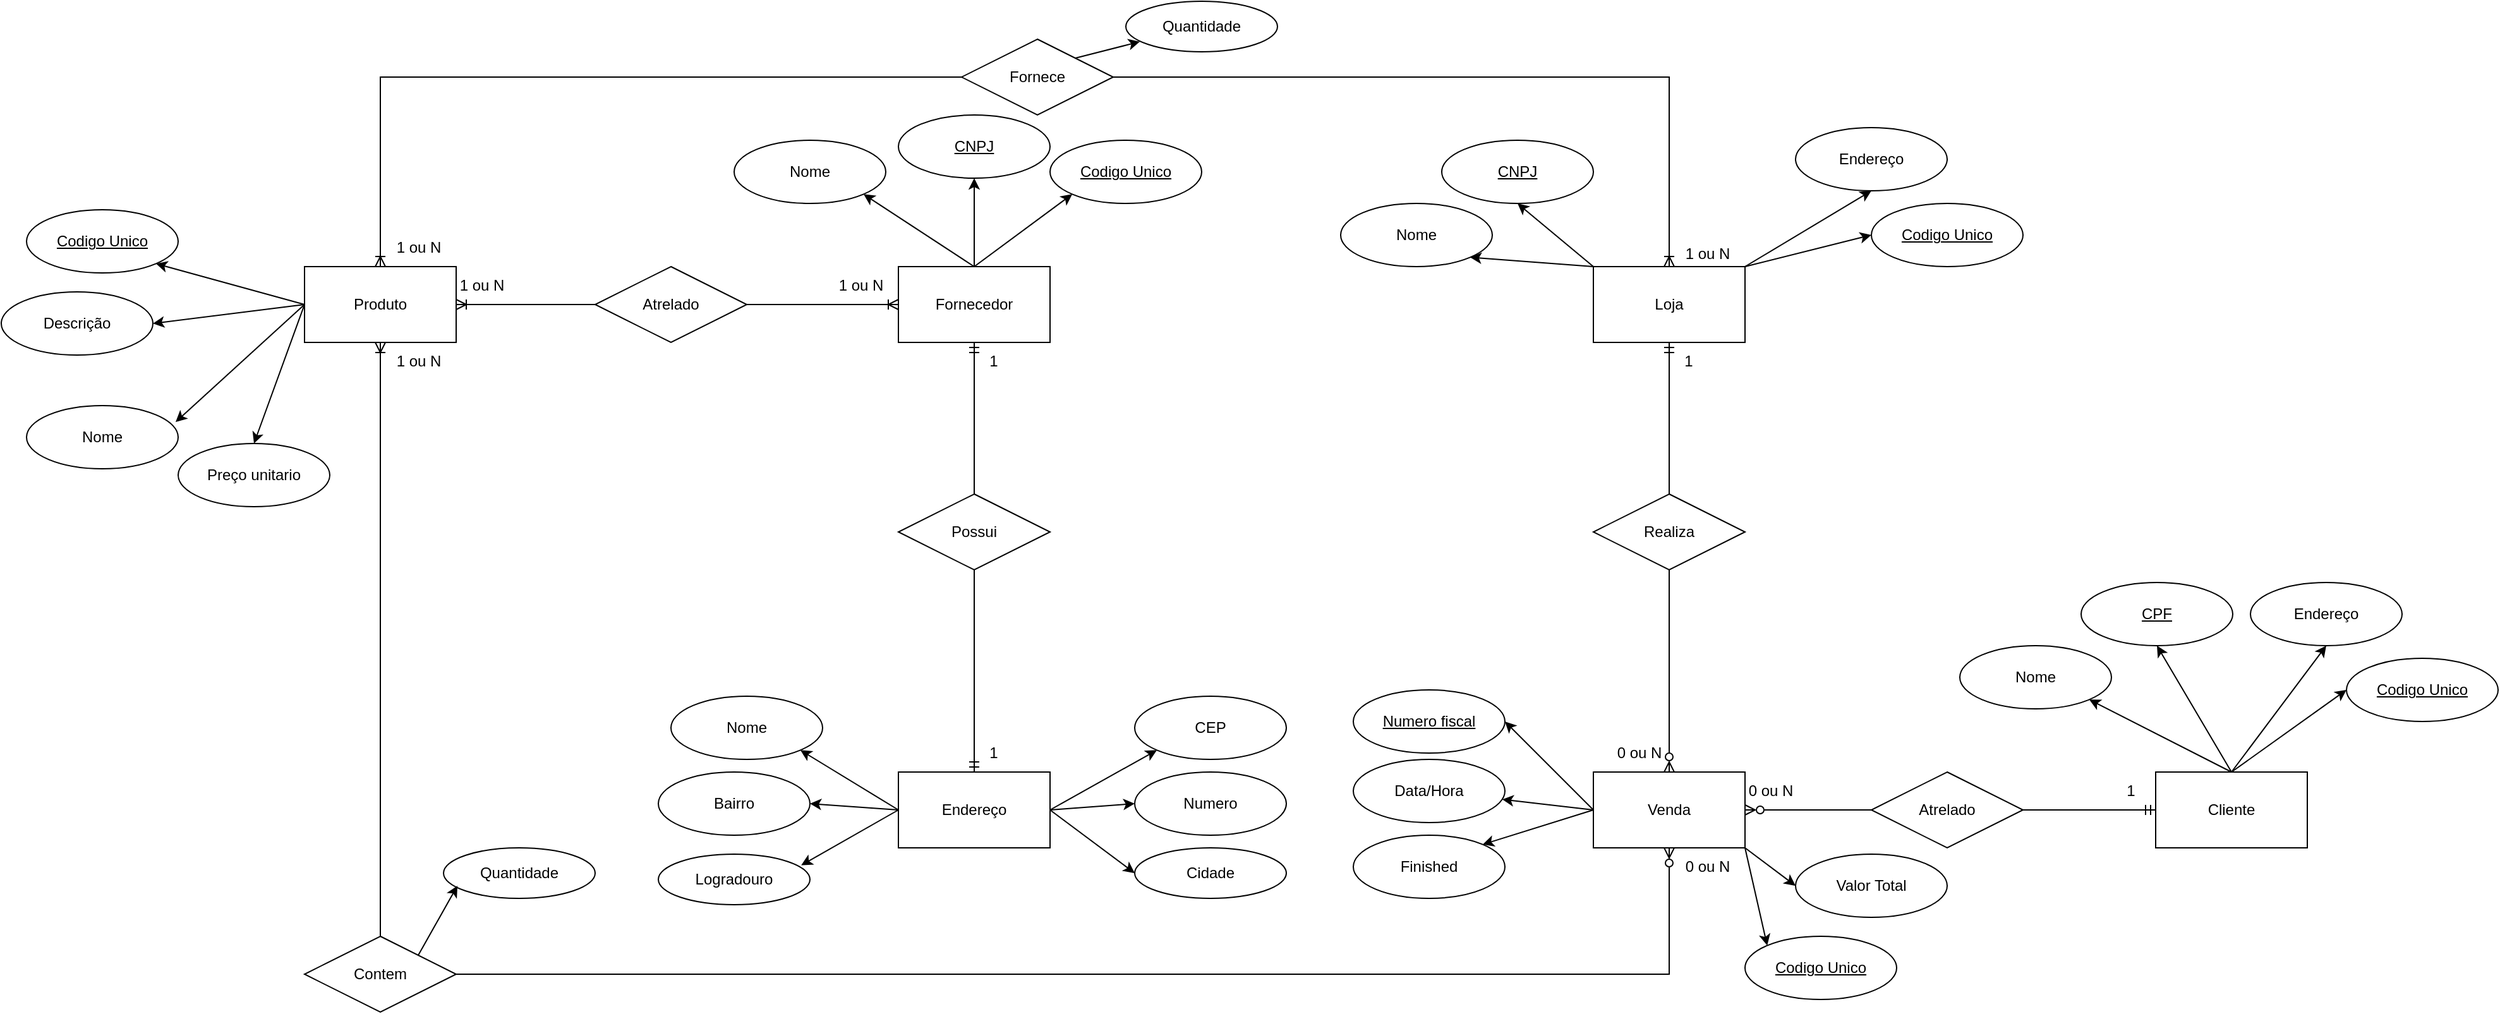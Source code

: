<mxfile version="21.2.9" type="device">
  <diagram name="Página-1" id="0FsT7Po114vzeRSJ4m-_">
    <mxGraphModel dx="2824" dy="790" grid="1" gridSize="10" guides="1" tooltips="1" connect="1" arrows="1" fold="1" page="1" pageScale="1" pageWidth="827" pageHeight="1169" math="0" shadow="0">
      <root>
        <mxCell id="0" />
        <mxCell id="1" parent="0" />
        <mxCell id="2chP5V-80Bp2So6Rcc1P-2" value="Produto" style="rounded=0;whiteSpace=wrap;html=1;" parent="1" vertex="1">
          <mxGeometry x="170" y="250" width="120" height="60" as="geometry" />
        </mxCell>
        <mxCell id="2chP5V-80Bp2So6Rcc1P-5" value="Nome" style="ellipse;whiteSpace=wrap;html=1;" parent="1" vertex="1">
          <mxGeometry x="-50" y="360" width="120" height="50" as="geometry" />
        </mxCell>
        <mxCell id="2chP5V-80Bp2So6Rcc1P-6" value="" style="endArrow=classic;html=1;rounded=0;exitX=0;exitY=0.5;exitDx=0;exitDy=0;entryX=0.983;entryY=0.26;entryDx=0;entryDy=0;entryPerimeter=0;" parent="1" source="2chP5V-80Bp2So6Rcc1P-2" target="2chP5V-80Bp2So6Rcc1P-5" edge="1">
          <mxGeometry width="50" height="50" relative="1" as="geometry">
            <mxPoint x="210" y="240" as="sourcePoint" />
            <mxPoint x="260" y="190" as="targetPoint" />
          </mxGeometry>
        </mxCell>
        <mxCell id="2chP5V-80Bp2So6Rcc1P-8" value="Preço unitario" style="ellipse;whiteSpace=wrap;html=1;" parent="1" vertex="1">
          <mxGeometry x="70" y="390" width="120" height="50" as="geometry" />
        </mxCell>
        <mxCell id="2chP5V-80Bp2So6Rcc1P-9" value="Descrição" style="ellipse;whiteSpace=wrap;html=1;" parent="1" vertex="1">
          <mxGeometry x="-70" y="270" width="120" height="50" as="geometry" />
        </mxCell>
        <mxCell id="2chP5V-80Bp2So6Rcc1P-10" value="" style="endArrow=classic;html=1;rounded=0;exitX=0;exitY=0.5;exitDx=0;exitDy=0;entryX=0.5;entryY=0;entryDx=0;entryDy=0;" parent="1" source="2chP5V-80Bp2So6Rcc1P-2" target="2chP5V-80Bp2So6Rcc1P-8" edge="1">
          <mxGeometry width="50" height="50" relative="1" as="geometry">
            <mxPoint x="290" y="239" as="sourcePoint" />
            <mxPoint x="182" y="180" as="targetPoint" />
          </mxGeometry>
        </mxCell>
        <mxCell id="2chP5V-80Bp2So6Rcc1P-12" value="" style="endArrow=classic;html=1;rounded=0;entryX=1;entryY=0.5;entryDx=0;entryDy=0;exitX=0;exitY=0.5;exitDx=0;exitDy=0;" parent="1" source="2chP5V-80Bp2So6Rcc1P-2" target="2chP5V-80Bp2So6Rcc1P-9" edge="1">
          <mxGeometry width="50" height="50" relative="1" as="geometry">
            <mxPoint x="210" y="240" as="sourcePoint" />
            <mxPoint x="260" y="190" as="targetPoint" />
            <Array as="points" />
          </mxGeometry>
        </mxCell>
        <mxCell id="2chP5V-80Bp2So6Rcc1P-13" value="&lt;u&gt;Codigo Unico&lt;/u&gt;" style="ellipse;whiteSpace=wrap;html=1;" parent="1" vertex="1">
          <mxGeometry x="-50" y="205" width="120" height="50" as="geometry" />
        </mxCell>
        <mxCell id="2chP5V-80Bp2So6Rcc1P-14" value="" style="endArrow=classic;html=1;rounded=0;entryX=1;entryY=1;entryDx=0;entryDy=0;exitX=0;exitY=0.5;exitDx=0;exitDy=0;" parent="1" source="2chP5V-80Bp2So6Rcc1P-2" target="2chP5V-80Bp2So6Rcc1P-13" edge="1">
          <mxGeometry width="50" height="50" relative="1" as="geometry">
            <mxPoint x="170" y="290" as="sourcePoint" />
            <mxPoint x="298" y="163" as="targetPoint" />
            <Array as="points" />
          </mxGeometry>
        </mxCell>
        <mxCell id="2chP5V-80Bp2So6Rcc1P-15" value="Fornecedor" style="rounded=0;whiteSpace=wrap;html=1;" parent="1" vertex="1">
          <mxGeometry x="640" y="250" width="120" height="60" as="geometry" />
        </mxCell>
        <mxCell id="2chP5V-80Bp2So6Rcc1P-16" value="Nome" style="ellipse;whiteSpace=wrap;html=1;" parent="1" vertex="1">
          <mxGeometry x="510" y="150" width="120" height="50" as="geometry" />
        </mxCell>
        <mxCell id="2chP5V-80Bp2So6Rcc1P-17" value="" style="endArrow=classic;html=1;rounded=0;exitX=0.5;exitY=0;exitDx=0;exitDy=0;entryX=1;entryY=1;entryDx=0;entryDy=0;" parent="1" source="2chP5V-80Bp2So6Rcc1P-15" target="2chP5V-80Bp2So6Rcc1P-16" edge="1">
          <mxGeometry width="50" height="50" relative="1" as="geometry">
            <mxPoint x="680" y="240" as="sourcePoint" />
            <mxPoint x="730" y="190" as="targetPoint" />
          </mxGeometry>
        </mxCell>
        <mxCell id="2chP5V-80Bp2So6Rcc1P-18" value="&lt;u&gt;CNPJ&lt;/u&gt;" style="ellipse;whiteSpace=wrap;html=1;" parent="1" vertex="1">
          <mxGeometry x="640" y="130" width="120" height="50" as="geometry" />
        </mxCell>
        <mxCell id="2chP5V-80Bp2So6Rcc1P-20" value="" style="endArrow=classic;html=1;rounded=0;exitX=0.5;exitY=0;exitDx=0;exitDy=0;entryX=0.5;entryY=1;entryDx=0;entryDy=0;" parent="1" source="2chP5V-80Bp2So6Rcc1P-15" target="2chP5V-80Bp2So6Rcc1P-18" edge="1">
          <mxGeometry width="50" height="50" relative="1" as="geometry">
            <mxPoint x="760" y="239" as="sourcePoint" />
            <mxPoint x="652" y="180" as="targetPoint" />
          </mxGeometry>
        </mxCell>
        <mxCell id="2chP5V-80Bp2So6Rcc1P-22" value="&lt;u&gt;Codigo Unico&lt;/u&gt;" style="ellipse;whiteSpace=wrap;html=1;" parent="1" vertex="1">
          <mxGeometry x="760" y="150" width="120" height="50" as="geometry" />
        </mxCell>
        <mxCell id="2chP5V-80Bp2So6Rcc1P-23" value="" style="endArrow=classic;html=1;rounded=0;entryX=0;entryY=1;entryDx=0;entryDy=0;exitX=0.5;exitY=0;exitDx=0;exitDy=0;" parent="1" source="2chP5V-80Bp2So6Rcc1P-15" target="2chP5V-80Bp2So6Rcc1P-22" edge="1">
          <mxGeometry width="50" height="50" relative="1" as="geometry">
            <mxPoint x="710" y="260" as="sourcePoint" />
            <mxPoint x="768" y="163" as="targetPoint" />
            <Array as="points" />
          </mxGeometry>
        </mxCell>
        <mxCell id="2chP5V-80Bp2So6Rcc1P-24" value="Endereço" style="rounded=0;whiteSpace=wrap;html=1;" parent="1" vertex="1">
          <mxGeometry x="640" y="650" width="120" height="60" as="geometry" />
        </mxCell>
        <mxCell id="2chP5V-80Bp2So6Rcc1P-25" value="Nome" style="ellipse;whiteSpace=wrap;html=1;" parent="1" vertex="1">
          <mxGeometry x="460" y="590" width="120" height="50" as="geometry" />
        </mxCell>
        <mxCell id="2chP5V-80Bp2So6Rcc1P-26" value="" style="endArrow=classic;html=1;rounded=0;exitX=0;exitY=0.5;exitDx=0;exitDy=0;entryX=1;entryY=1;entryDx=0;entryDy=0;" parent="1" source="2chP5V-80Bp2So6Rcc1P-24" target="2chP5V-80Bp2So6Rcc1P-25" edge="1">
          <mxGeometry width="50" height="50" relative="1" as="geometry">
            <mxPoint x="680" y="640" as="sourcePoint" />
            <mxPoint x="730" y="590" as="targetPoint" />
          </mxGeometry>
        </mxCell>
        <mxCell id="2chP5V-80Bp2So6Rcc1P-27" value="Logradouro" style="ellipse;whiteSpace=wrap;html=1;" parent="1" vertex="1">
          <mxGeometry x="450" y="715" width="120" height="40" as="geometry" />
        </mxCell>
        <mxCell id="2chP5V-80Bp2So6Rcc1P-28" value="CEP" style="ellipse;whiteSpace=wrap;html=1;" parent="1" vertex="1">
          <mxGeometry x="827" y="590" width="120" height="50" as="geometry" />
        </mxCell>
        <mxCell id="2chP5V-80Bp2So6Rcc1P-29" value="" style="endArrow=classic;html=1;rounded=0;exitX=0;exitY=0.5;exitDx=0;exitDy=0;entryX=0.942;entryY=0.22;entryDx=0;entryDy=0;entryPerimeter=0;" parent="1" source="2chP5V-80Bp2So6Rcc1P-24" target="2chP5V-80Bp2So6Rcc1P-27" edge="1">
          <mxGeometry width="50" height="50" relative="1" as="geometry">
            <mxPoint x="760" y="639" as="sourcePoint" />
            <mxPoint x="652" y="580" as="targetPoint" />
          </mxGeometry>
        </mxCell>
        <mxCell id="2chP5V-80Bp2So6Rcc1P-30" value="" style="endArrow=classic;html=1;rounded=0;entryX=0;entryY=1;entryDx=0;entryDy=0;exitX=1;exitY=0.5;exitDx=0;exitDy=0;" parent="1" source="2chP5V-80Bp2So6Rcc1P-24" target="2chP5V-80Bp2So6Rcc1P-28" edge="1">
          <mxGeometry width="50" height="50" relative="1" as="geometry">
            <mxPoint x="680" y="640" as="sourcePoint" />
            <mxPoint x="730" y="590" as="targetPoint" />
            <Array as="points" />
          </mxGeometry>
        </mxCell>
        <mxCell id="2chP5V-80Bp2So6Rcc1P-31" value="Numero" style="ellipse;whiteSpace=wrap;html=1;" parent="1" vertex="1">
          <mxGeometry x="827" y="650" width="120" height="50" as="geometry" />
        </mxCell>
        <mxCell id="2chP5V-80Bp2So6Rcc1P-32" value="" style="endArrow=classic;html=1;rounded=0;entryX=0;entryY=0.5;entryDx=0;entryDy=0;exitX=1;exitY=0.5;exitDx=0;exitDy=0;" parent="1" source="2chP5V-80Bp2So6Rcc1P-24" target="2chP5V-80Bp2So6Rcc1P-31" edge="1">
          <mxGeometry width="50" height="50" relative="1" as="geometry">
            <mxPoint x="710" y="660" as="sourcePoint" />
            <mxPoint x="768" y="563" as="targetPoint" />
            <Array as="points" />
          </mxGeometry>
        </mxCell>
        <mxCell id="2chP5V-80Bp2So6Rcc1P-34" value="Bairro" style="ellipse;whiteSpace=wrap;html=1;" parent="1" vertex="1">
          <mxGeometry x="450" y="650" width="120" height="50" as="geometry" />
        </mxCell>
        <mxCell id="2chP5V-80Bp2So6Rcc1P-35" value="" style="endArrow=classic;html=1;rounded=0;exitX=0;exitY=0.5;exitDx=0;exitDy=0;entryX=1;entryY=0.5;entryDx=0;entryDy=0;" parent="1" source="2chP5V-80Bp2So6Rcc1P-24" target="2chP5V-80Bp2So6Rcc1P-34" edge="1">
          <mxGeometry width="50" height="50" relative="1" as="geometry">
            <mxPoint x="330" y="700" as="sourcePoint" />
            <mxPoint x="580" y="680" as="targetPoint" />
            <Array as="points" />
          </mxGeometry>
        </mxCell>
        <mxCell id="2chP5V-80Bp2So6Rcc1P-36" value="Cidade" style="ellipse;whiteSpace=wrap;html=1;" parent="1" vertex="1">
          <mxGeometry x="827" y="710" width="120" height="40" as="geometry" />
        </mxCell>
        <mxCell id="2chP5V-80Bp2So6Rcc1P-37" value="" style="endArrow=classic;html=1;rounded=0;entryX=0;entryY=0.5;entryDx=0;entryDy=0;exitX=1;exitY=0.5;exitDx=0;exitDy=0;" parent="1" source="2chP5V-80Bp2So6Rcc1P-24" target="2chP5V-80Bp2So6Rcc1P-36" edge="1">
          <mxGeometry width="50" height="50" relative="1" as="geometry">
            <mxPoint x="740" y="700" as="sourcePoint" />
            <mxPoint x="870" y="715" as="targetPoint" />
            <Array as="points" />
          </mxGeometry>
        </mxCell>
        <mxCell id="2chP5V-80Bp2So6Rcc1P-38" value="Loja" style="rounded=0;whiteSpace=wrap;html=1;" parent="1" vertex="1">
          <mxGeometry x="1190" y="250" width="120" height="60" as="geometry" />
        </mxCell>
        <mxCell id="2chP5V-80Bp2So6Rcc1P-39" value="Nome" style="ellipse;whiteSpace=wrap;html=1;" parent="1" vertex="1">
          <mxGeometry x="990" y="200" width="120" height="50" as="geometry" />
        </mxCell>
        <mxCell id="2chP5V-80Bp2So6Rcc1P-40" value="" style="endArrow=classic;html=1;rounded=0;exitX=0;exitY=0;exitDx=0;exitDy=0;entryX=1;entryY=1;entryDx=0;entryDy=0;" parent="1" source="2chP5V-80Bp2So6Rcc1P-38" target="2chP5V-80Bp2So6Rcc1P-39" edge="1">
          <mxGeometry width="50" height="50" relative="1" as="geometry">
            <mxPoint x="1206" y="240" as="sourcePoint" />
            <mxPoint x="1256" y="190" as="targetPoint" />
          </mxGeometry>
        </mxCell>
        <mxCell id="2chP5V-80Bp2So6Rcc1P-41" value="&lt;u&gt;CNPJ&lt;/u&gt;" style="ellipse;whiteSpace=wrap;html=1;" parent="1" vertex="1">
          <mxGeometry x="1070" y="150" width="120" height="50" as="geometry" />
        </mxCell>
        <mxCell id="2chP5V-80Bp2So6Rcc1P-42" value="" style="endArrow=classic;html=1;rounded=0;exitX=0;exitY=0;exitDx=0;exitDy=0;entryX=0.5;entryY=1;entryDx=0;entryDy=0;" parent="1" source="2chP5V-80Bp2So6Rcc1P-38" target="2chP5V-80Bp2So6Rcc1P-41" edge="1">
          <mxGeometry width="50" height="50" relative="1" as="geometry">
            <mxPoint x="1286" y="239" as="sourcePoint" />
            <mxPoint x="1178" y="180" as="targetPoint" />
          </mxGeometry>
        </mxCell>
        <mxCell id="2chP5V-80Bp2So6Rcc1P-43" value="" style="endArrow=classic;html=1;rounded=0;entryX=0.5;entryY=1;entryDx=0;entryDy=0;exitX=1;exitY=0;exitDx=0;exitDy=0;" parent="1" source="2chP5V-80Bp2So6Rcc1P-38" target="2chP5V-80Bp2So6Rcc1P-167" edge="1">
          <mxGeometry width="50" height="50" relative="1" as="geometry">
            <mxPoint x="1206" y="240" as="sourcePoint" />
            <mxPoint x="1299" y="146.25" as="targetPoint" />
            <Array as="points" />
          </mxGeometry>
        </mxCell>
        <mxCell id="2chP5V-80Bp2So6Rcc1P-44" value="&lt;u&gt;Codigo Unico&lt;/u&gt;" style="ellipse;whiteSpace=wrap;html=1;" parent="1" vertex="1">
          <mxGeometry x="1410" y="200" width="120" height="50" as="geometry" />
        </mxCell>
        <mxCell id="2chP5V-80Bp2So6Rcc1P-45" value="" style="endArrow=classic;html=1;rounded=0;entryX=0;entryY=0.5;entryDx=0;entryDy=0;exitX=1;exitY=0;exitDx=0;exitDy=0;" parent="1" source="2chP5V-80Bp2So6Rcc1P-38" target="2chP5V-80Bp2So6Rcc1P-44" edge="1">
          <mxGeometry width="50" height="50" relative="1" as="geometry">
            <mxPoint x="1236" y="260" as="sourcePoint" />
            <mxPoint x="1294" y="163" as="targetPoint" />
            <Array as="points" />
          </mxGeometry>
        </mxCell>
        <mxCell id="2chP5V-80Bp2So6Rcc1P-51" value="1 ou N" style="text;html=1;align=center;verticalAlign=middle;resizable=0;points=[];autosize=1;strokeColor=none;fillColor=none;" parent="1" vertex="1">
          <mxGeometry x="280" y="250" width="60" height="30" as="geometry" />
        </mxCell>
        <mxCell id="2chP5V-80Bp2So6Rcc1P-53" value="Possui" style="shape=rhombus;perimeter=rhombusPerimeter;whiteSpace=wrap;html=1;align=center;" parent="1" vertex="1">
          <mxGeometry x="640" y="430" width="120" height="60" as="geometry" />
        </mxCell>
        <mxCell id="2chP5V-80Bp2So6Rcc1P-55" value="" style="fontSize=12;html=1;endArrow=ERmandOne;rounded=0;exitX=0.5;exitY=1;exitDx=0;exitDy=0;" parent="1" source="2chP5V-80Bp2So6Rcc1P-53" target="2chP5V-80Bp2So6Rcc1P-24" edge="1">
          <mxGeometry width="100" height="100" relative="1" as="geometry">
            <mxPoint x="720" y="620" as="sourcePoint" />
            <mxPoint x="710" y="622" as="targetPoint" />
            <Array as="points">
              <mxPoint x="700" y="570" />
            </Array>
          </mxGeometry>
        </mxCell>
        <mxCell id="2chP5V-80Bp2So6Rcc1P-56" value="" style="fontSize=12;html=1;endArrow=ERmandOne;rounded=0;exitX=0.5;exitY=0;exitDx=0;exitDy=0;" parent="1" source="2chP5V-80Bp2So6Rcc1P-53" target="2chP5V-80Bp2So6Rcc1P-15" edge="1">
          <mxGeometry width="100" height="100" relative="1" as="geometry">
            <mxPoint x="827" y="300" as="sourcePoint" />
            <mxPoint x="827" y="460" as="targetPoint" />
            <Array as="points" />
          </mxGeometry>
        </mxCell>
        <mxCell id="2chP5V-80Bp2So6Rcc1P-57" value="1" style="text;html=1;align=center;verticalAlign=middle;resizable=0;points=[];autosize=1;strokeColor=none;fillColor=none;" parent="1" vertex="1">
          <mxGeometry x="700" y="310" width="30" height="30" as="geometry" />
        </mxCell>
        <mxCell id="2chP5V-80Bp2So6Rcc1P-58" value="1" style="text;html=1;align=center;verticalAlign=middle;resizable=0;points=[];autosize=1;strokeColor=none;fillColor=none;" parent="1" vertex="1">
          <mxGeometry x="700" y="620" width="30" height="30" as="geometry" />
        </mxCell>
        <mxCell id="2chP5V-80Bp2So6Rcc1P-59" value="1 ou N" style="text;html=1;align=center;verticalAlign=middle;resizable=0;points=[];autosize=1;strokeColor=none;fillColor=none;" parent="1" vertex="1">
          <mxGeometry x="580" y="250" width="60" height="30" as="geometry" />
        </mxCell>
        <mxCell id="2chP5V-80Bp2So6Rcc1P-60" value="" style="edgeStyle=entityRelationEdgeStyle;fontSize=12;html=1;endArrow=ERoneToMany;rounded=0;entryX=0;entryY=0.5;entryDx=0;entryDy=0;" parent="1" source="2chP5V-80Bp2So6Rcc1P-134" target="2chP5V-80Bp2So6Rcc1P-15" edge="1">
          <mxGeometry width="100" height="100" relative="1" as="geometry">
            <mxPoint x="540" y="280" as="sourcePoint" />
            <mxPoint x="540" y="330" as="targetPoint" />
          </mxGeometry>
        </mxCell>
        <mxCell id="2chP5V-80Bp2So6Rcc1P-62" value="" style="edgeStyle=entityRelationEdgeStyle;fontSize=12;html=1;endArrow=ERoneToMany;rounded=0;entryX=1;entryY=0.5;entryDx=0;entryDy=0;" parent="1" source="2chP5V-80Bp2So6Rcc1P-134" target="2chP5V-80Bp2So6Rcc1P-2" edge="1">
          <mxGeometry width="100" height="100" relative="1" as="geometry">
            <mxPoint x="400" y="280" as="sourcePoint" />
            <mxPoint x="420" y="350" as="targetPoint" />
          </mxGeometry>
        </mxCell>
        <mxCell id="2chP5V-80Bp2So6Rcc1P-73" value="Venda" style="rounded=0;whiteSpace=wrap;html=1;" parent="1" vertex="1">
          <mxGeometry x="1190" y="650" width="120" height="60" as="geometry" />
        </mxCell>
        <mxCell id="2chP5V-80Bp2So6Rcc1P-77" value="Numero fiscal" style="ellipse;whiteSpace=wrap;html=1;fontStyle=4" parent="1" vertex="1">
          <mxGeometry x="1000" y="585" width="120" height="50" as="geometry" />
        </mxCell>
        <mxCell id="2chP5V-80Bp2So6Rcc1P-78" value="" style="endArrow=classic;html=1;rounded=0;exitX=0;exitY=0.5;exitDx=0;exitDy=0;entryX=1;entryY=0.5;entryDx=0;entryDy=0;" parent="1" source="2chP5V-80Bp2So6Rcc1P-73" target="2chP5V-80Bp2So6Rcc1P-77" edge="1">
          <mxGeometry width="50" height="50" relative="1" as="geometry">
            <mxPoint x="1250" y="540" as="sourcePoint" />
            <mxPoint x="1256" y="480" as="targetPoint" />
          </mxGeometry>
        </mxCell>
        <mxCell id="2chP5V-80Bp2So6Rcc1P-79" value="Data/Hora" style="ellipse;whiteSpace=wrap;html=1;" parent="1" vertex="1">
          <mxGeometry x="1000" y="640" width="120" height="50" as="geometry" />
        </mxCell>
        <mxCell id="2chP5V-80Bp2So6Rcc1P-80" value="" style="endArrow=classic;html=1;rounded=0;exitX=0;exitY=0.5;exitDx=0;exitDy=0;" parent="1" source="2chP5V-80Bp2So6Rcc1P-73" target="2chP5V-80Bp2So6Rcc1P-79" edge="1">
          <mxGeometry width="50" height="50" relative="1" as="geometry">
            <mxPoint x="1250" y="540" as="sourcePoint" />
            <mxPoint x="1178" y="470" as="targetPoint" />
          </mxGeometry>
        </mxCell>
        <mxCell id="2chP5V-80Bp2So6Rcc1P-81" value="" style="endArrow=classic;html=1;rounded=0;exitX=1;exitY=1;exitDx=0;exitDy=0;entryX=0;entryY=0.5;entryDx=0;entryDy=0;" parent="1" source="2chP5V-80Bp2So6Rcc1P-73" target="2chP5V-80Bp2So6Rcc1P-88" edge="1">
          <mxGeometry width="50" height="50" relative="1" as="geometry">
            <mxPoint x="1230" y="750" as="sourcePoint" />
            <mxPoint x="1392.424" y="826.725" as="targetPoint" />
            <Array as="points" />
          </mxGeometry>
        </mxCell>
        <mxCell id="2chP5V-80Bp2So6Rcc1P-82" value="&lt;u&gt;Codigo Unico&lt;/u&gt;" style="ellipse;whiteSpace=wrap;html=1;" parent="1" vertex="1">
          <mxGeometry x="1310" y="780" width="120" height="50" as="geometry" />
        </mxCell>
        <mxCell id="2chP5V-80Bp2So6Rcc1P-83" value="" style="endArrow=classic;html=1;rounded=0;entryX=0;entryY=0;entryDx=0;entryDy=0;exitX=1;exitY=1;exitDx=0;exitDy=0;" parent="1" source="2chP5V-80Bp2So6Rcc1P-73" target="2chP5V-80Bp2So6Rcc1P-82" edge="1">
          <mxGeometry width="50" height="50" relative="1" as="geometry">
            <mxPoint x="1230" y="750" as="sourcePoint" />
            <mxPoint x="1280" y="623" as="targetPoint" />
            <Array as="points" />
          </mxGeometry>
        </mxCell>
        <mxCell id="2chP5V-80Bp2So6Rcc1P-85" value="Realiza" style="shape=rhombus;perimeter=rhombusPerimeter;whiteSpace=wrap;html=1;align=center;" parent="1" vertex="1">
          <mxGeometry x="1190" y="430" width="120" height="60" as="geometry" />
        </mxCell>
        <mxCell id="2chP5V-80Bp2So6Rcc1P-86" value="" style="fontSize=12;html=1;endArrow=ERzeroToMany;rounded=0;exitX=0.5;exitY=1;exitDx=0;exitDy=0;endFill=0;" parent="1" source="2chP5V-80Bp2So6Rcc1P-85" edge="1">
          <mxGeometry width="100" height="100" relative="1" as="geometry">
            <mxPoint x="1270" y="620" as="sourcePoint" />
            <mxPoint x="1250" y="650" as="targetPoint" />
            <Array as="points">
              <mxPoint x="1250" y="570" />
            </Array>
          </mxGeometry>
        </mxCell>
        <mxCell id="2chP5V-80Bp2So6Rcc1P-87" value="" style="fontSize=12;html=1;endArrow=ERmandOne;rounded=0;exitX=0.5;exitY=0;exitDx=0;exitDy=0;entryX=0.5;entryY=1;entryDx=0;entryDy=0;" parent="1" source="2chP5V-80Bp2So6Rcc1P-85" edge="1">
          <mxGeometry width="100" height="100" relative="1" as="geometry">
            <mxPoint x="1377" y="300" as="sourcePoint" />
            <mxPoint x="1250" y="310" as="targetPoint" />
            <Array as="points" />
          </mxGeometry>
        </mxCell>
        <mxCell id="2chP5V-80Bp2So6Rcc1P-88" value="Valor Total" style="ellipse;whiteSpace=wrap;html=1;" parent="1" vertex="1">
          <mxGeometry x="1350" y="715" width="120" height="50" as="geometry" />
        </mxCell>
        <mxCell id="2chP5V-80Bp2So6Rcc1P-89" value="Finished" style="ellipse;whiteSpace=wrap;html=1;" parent="1" vertex="1">
          <mxGeometry x="1000" y="700" width="120" height="50" as="geometry" />
        </mxCell>
        <mxCell id="2chP5V-80Bp2So6Rcc1P-90" value="" style="endArrow=classic;html=1;rounded=0;entryX=1;entryY=0;entryDx=0;entryDy=0;" parent="1" target="2chP5V-80Bp2So6Rcc1P-89" edge="1">
          <mxGeometry width="50" height="50" relative="1" as="geometry">
            <mxPoint x="1190" y="680" as="sourcePoint" />
            <mxPoint x="1391" y="895" as="targetPoint" />
            <Array as="points" />
          </mxGeometry>
        </mxCell>
        <mxCell id="2chP5V-80Bp2So6Rcc1P-92" value="Cliente" style="rounded=0;whiteSpace=wrap;html=1;" parent="1" vertex="1">
          <mxGeometry x="1635" y="650" width="120" height="60" as="geometry" />
        </mxCell>
        <mxCell id="2chP5V-80Bp2So6Rcc1P-93" value="Nome" style="ellipse;whiteSpace=wrap;html=1;" parent="1" vertex="1">
          <mxGeometry x="1480" y="550" width="120" height="50" as="geometry" />
        </mxCell>
        <mxCell id="2chP5V-80Bp2So6Rcc1P-94" value="" style="endArrow=classic;html=1;rounded=0;exitX=0.5;exitY=0;exitDx=0;exitDy=0;entryX=1;entryY=1;entryDx=0;entryDy=0;" parent="1" source="2chP5V-80Bp2So6Rcc1P-92" target="2chP5V-80Bp2So6Rcc1P-93" edge="1">
          <mxGeometry width="50" height="50" relative="1" as="geometry">
            <mxPoint x="1646" y="640" as="sourcePoint" />
            <mxPoint x="1696" y="590" as="targetPoint" />
          </mxGeometry>
        </mxCell>
        <mxCell id="2chP5V-80Bp2So6Rcc1P-95" value="&lt;u&gt;CPF&lt;/u&gt;" style="ellipse;whiteSpace=wrap;html=1;" parent="1" vertex="1">
          <mxGeometry x="1576" y="500" width="120" height="50" as="geometry" />
        </mxCell>
        <mxCell id="2chP5V-80Bp2So6Rcc1P-96" value="" style="endArrow=classic;html=1;rounded=0;exitX=0.5;exitY=0;exitDx=0;exitDy=0;entryX=0.5;entryY=1;entryDx=0;entryDy=0;" parent="1" source="2chP5V-80Bp2So6Rcc1P-92" target="2chP5V-80Bp2So6Rcc1P-95" edge="1">
          <mxGeometry width="50" height="50" relative="1" as="geometry">
            <mxPoint x="1726" y="639" as="sourcePoint" />
            <mxPoint x="1618" y="580" as="targetPoint" />
          </mxGeometry>
        </mxCell>
        <mxCell id="2chP5V-80Bp2So6Rcc1P-97" value="" style="endArrow=classic;html=1;rounded=0;entryX=0.5;entryY=1;entryDx=0;entryDy=0;exitX=0.5;exitY=0;exitDx=0;exitDy=0;" parent="1" source="2chP5V-80Bp2So6Rcc1P-92" target="2chP5V-80Bp2So6Rcc1P-166" edge="1">
          <mxGeometry width="50" height="50" relative="1" as="geometry">
            <mxPoint x="1646" y="640" as="sourcePoint" />
            <mxPoint x="1739" y="546.25" as="targetPoint" />
            <Array as="points" />
          </mxGeometry>
        </mxCell>
        <mxCell id="2chP5V-80Bp2So6Rcc1P-98" value="&lt;u&gt;Codigo Unico&lt;/u&gt;" style="ellipse;whiteSpace=wrap;html=1;" parent="1" vertex="1">
          <mxGeometry x="1786" y="560" width="120" height="50" as="geometry" />
        </mxCell>
        <mxCell id="2chP5V-80Bp2So6Rcc1P-99" value="" style="endArrow=classic;html=1;rounded=0;entryX=0;entryY=0.5;entryDx=0;entryDy=0;exitX=0.5;exitY=0;exitDx=0;exitDy=0;" parent="1" source="2chP5V-80Bp2So6Rcc1P-92" target="2chP5V-80Bp2So6Rcc1P-98" edge="1">
          <mxGeometry width="50" height="50" relative="1" as="geometry">
            <mxPoint x="1676" y="660" as="sourcePoint" />
            <mxPoint x="1734" y="563" as="targetPoint" />
            <Array as="points" />
          </mxGeometry>
        </mxCell>
        <mxCell id="2chP5V-80Bp2So6Rcc1P-105" value="Atrelado" style="shape=rhombus;perimeter=rhombusPerimeter;whiteSpace=wrap;html=1;align=center;" parent="1" vertex="1">
          <mxGeometry x="1410" y="650" width="120" height="60" as="geometry" />
        </mxCell>
        <mxCell id="2chP5V-80Bp2So6Rcc1P-106" value="" style="fontSize=12;html=1;endArrow=ERmandOne;rounded=0;exitX=1;exitY=0.5;exitDx=0;exitDy=0;entryX=0;entryY=0.5;entryDx=0;entryDy=0;" parent="1" source="2chP5V-80Bp2So6Rcc1P-105" target="2chP5V-80Bp2So6Rcc1P-92" edge="1">
          <mxGeometry width="100" height="100" relative="1" as="geometry">
            <mxPoint x="1590" y="840" as="sourcePoint" />
            <mxPoint x="1570" y="870" as="targetPoint" />
            <Array as="points" />
          </mxGeometry>
        </mxCell>
        <mxCell id="2chP5V-80Bp2So6Rcc1P-107" value="" style="fontSize=12;html=1;endArrow=ERzeroToMany;rounded=0;exitX=0;exitY=0.5;exitDx=0;exitDy=0;entryX=1;entryY=0.5;entryDx=0;entryDy=0;endFill=0;" parent="1" source="2chP5V-80Bp2So6Rcc1P-105" target="2chP5V-80Bp2So6Rcc1P-73" edge="1">
          <mxGeometry width="100" height="100" relative="1" as="geometry">
            <mxPoint x="1697" y="520" as="sourcePoint" />
            <mxPoint x="1570" y="530" as="targetPoint" />
            <Array as="points" />
          </mxGeometry>
        </mxCell>
        <mxCell id="2chP5V-80Bp2So6Rcc1P-108" value="0 ou N" style="text;html=1;align=center;verticalAlign=middle;resizable=0;points=[];autosize=1;strokeColor=none;fillColor=none;" parent="1" vertex="1">
          <mxGeometry x="1300" y="650" width="60" height="30" as="geometry" />
        </mxCell>
        <mxCell id="2chP5V-80Bp2So6Rcc1P-109" value="1" style="text;html=1;align=center;verticalAlign=middle;resizable=0;points=[];autosize=1;strokeColor=none;fillColor=none;" parent="1" vertex="1">
          <mxGeometry x="1600" y="650" width="30" height="30" as="geometry" />
        </mxCell>
        <mxCell id="2chP5V-80Bp2So6Rcc1P-110" value="1" style="text;html=1;align=center;verticalAlign=middle;resizable=0;points=[];autosize=1;strokeColor=none;fillColor=none;" parent="1" vertex="1">
          <mxGeometry x="1250" y="310" width="30" height="30" as="geometry" />
        </mxCell>
        <mxCell id="2chP5V-80Bp2So6Rcc1P-119" value="Quantidade" style="ellipse;whiteSpace=wrap;html=1;" parent="1" vertex="1">
          <mxGeometry x="820" y="40" width="120" height="40" as="geometry" />
        </mxCell>
        <mxCell id="2chP5V-80Bp2So6Rcc1P-134" value="Atrelado" style="shape=rhombus;perimeter=rhombusPerimeter;whiteSpace=wrap;html=1;align=center;" parent="1" vertex="1">
          <mxGeometry x="400" y="250" width="120" height="60" as="geometry" />
        </mxCell>
        <mxCell id="2chP5V-80Bp2So6Rcc1P-135" value="0 ou N" style="text;html=1;align=center;verticalAlign=middle;resizable=0;points=[];autosize=1;strokeColor=none;fillColor=none;" parent="1" vertex="1">
          <mxGeometry x="1196" y="620" width="60" height="30" as="geometry" />
        </mxCell>
        <mxCell id="2chP5V-80Bp2So6Rcc1P-143" value="Quantidade" style="ellipse;whiteSpace=wrap;html=1;" parent="1" vertex="1">
          <mxGeometry x="280" y="710" width="120" height="40" as="geometry" />
        </mxCell>
        <mxCell id="2chP5V-80Bp2So6Rcc1P-144" value="" style="endArrow=classic;html=1;rounded=0;exitX=1;exitY=0;exitDx=0;exitDy=0;entryX=0.092;entryY=0.75;entryDx=0;entryDy=0;entryPerimeter=0;" parent="1" source="2chP5V-80Bp2So6Rcc1P-158" target="2chP5V-80Bp2So6Rcc1P-143" edge="1">
          <mxGeometry width="50" height="50" relative="1" as="geometry">
            <mxPoint x="260" y="980" as="sourcePoint" />
            <mxPoint x="744" y="505" as="targetPoint" />
          </mxGeometry>
        </mxCell>
        <mxCell id="2chP5V-80Bp2So6Rcc1P-158" value="Contem" style="shape=rhombus;perimeter=rhombusPerimeter;whiteSpace=wrap;html=1;align=center;" parent="1" vertex="1">
          <mxGeometry x="170" y="780" width="120" height="60" as="geometry" />
        </mxCell>
        <mxCell id="2chP5V-80Bp2So6Rcc1P-159" value="" style="edgeStyle=orthogonalEdgeStyle;fontSize=12;html=1;endArrow=ERoneToMany;endFill=0;rounded=0;entryX=0.5;entryY=1;entryDx=0;entryDy=0;exitX=0.5;exitY=0;exitDx=0;exitDy=0;" parent="1" source="2chP5V-80Bp2So6Rcc1P-158" target="2chP5V-80Bp2So6Rcc1P-2" edge="1">
          <mxGeometry width="100" height="100" relative="1" as="geometry">
            <mxPoint x="230" y="760" as="sourcePoint" />
            <mxPoint x="320" y="655" as="targetPoint" />
            <Array as="points" />
          </mxGeometry>
        </mxCell>
        <mxCell id="2chP5V-80Bp2So6Rcc1P-162" value="" style="edgeStyle=orthogonalEdgeStyle;fontSize=12;html=1;endArrow=ERzeroToMany;endFill=0;rounded=0;exitX=1;exitY=0.5;exitDx=0;exitDy=0;entryX=0.5;entryY=1;entryDx=0;entryDy=0;" parent="1" source="2chP5V-80Bp2So6Rcc1P-158" target="2chP5V-80Bp2So6Rcc1P-73" edge="1">
          <mxGeometry width="100" height="100" relative="1" as="geometry">
            <mxPoint x="410" y="990" as="sourcePoint" />
            <mxPoint x="1240" y="890" as="targetPoint" />
          </mxGeometry>
        </mxCell>
        <mxCell id="2chP5V-80Bp2So6Rcc1P-163" value="1 ou N" style="text;html=1;align=center;verticalAlign=middle;resizable=0;points=[];autosize=1;strokeColor=none;fillColor=none;" parent="1" vertex="1">
          <mxGeometry x="230" y="310" width="60" height="30" as="geometry" />
        </mxCell>
        <mxCell id="2chP5V-80Bp2So6Rcc1P-165" value="0 ou N" style="text;html=1;align=center;verticalAlign=middle;resizable=0;points=[];autosize=1;strokeColor=none;fillColor=none;" parent="1" vertex="1">
          <mxGeometry x="1250" y="710" width="60" height="30" as="geometry" />
        </mxCell>
        <mxCell id="2chP5V-80Bp2So6Rcc1P-166" value="Endereço" style="ellipse;whiteSpace=wrap;html=1;" parent="1" vertex="1">
          <mxGeometry x="1710" y="500" width="120" height="50" as="geometry" />
        </mxCell>
        <mxCell id="2chP5V-80Bp2So6Rcc1P-167" value="Endereço" style="ellipse;whiteSpace=wrap;html=1;" parent="1" vertex="1">
          <mxGeometry x="1350" y="140" width="120" height="50" as="geometry" />
        </mxCell>
        <mxCell id="2chP5V-80Bp2So6Rcc1P-173" value="Fornece" style="shape=rhombus;perimeter=rhombusPerimeter;whiteSpace=wrap;html=1;align=center;" parent="1" vertex="1">
          <mxGeometry x="690" y="70" width="120" height="60" as="geometry" />
        </mxCell>
        <mxCell id="2chP5V-80Bp2So6Rcc1P-174" value="" style="fontSize=12;html=1;endArrow=ERoneToMany;rounded=0;exitX=0;exitY=0.5;exitDx=0;exitDy=0;edgeStyle=orthogonalEdgeStyle;endFill=0;entryX=0.5;entryY=0;entryDx=0;entryDy=0;" parent="1" source="2chP5V-80Bp2So6Rcc1P-173" target="2chP5V-80Bp2So6Rcc1P-2" edge="1">
          <mxGeometry width="100" height="100" relative="1" as="geometry">
            <mxPoint x="850" y="85" as="sourcePoint" />
            <mxPoint x="230" y="210" as="targetPoint" />
            <Array as="points">
              <mxPoint x="230" y="100" />
            </Array>
          </mxGeometry>
        </mxCell>
        <mxCell id="2chP5V-80Bp2So6Rcc1P-177" value="" style="endArrow=classic;html=1;rounded=0;entryX=0.092;entryY=0.8;entryDx=0;entryDy=0;exitX=1;exitY=0;exitDx=0;exitDy=0;entryPerimeter=0;" parent="1" source="2chP5V-80Bp2So6Rcc1P-173" target="2chP5V-80Bp2So6Rcc1P-119" edge="1">
          <mxGeometry width="50" height="50" relative="1" as="geometry">
            <mxPoint x="980" y="-50" as="sourcePoint" />
            <mxPoint x="1040" y="-145" as="targetPoint" />
            <Array as="points" />
          </mxGeometry>
        </mxCell>
        <mxCell id="2chP5V-80Bp2So6Rcc1P-178" value="1 ou N" style="text;html=1;align=center;verticalAlign=middle;resizable=0;points=[];autosize=1;strokeColor=none;fillColor=none;" parent="1" vertex="1">
          <mxGeometry x="230" y="220" width="60" height="30" as="geometry" />
        </mxCell>
        <mxCell id="kOLeNwmjGe_1gQFPbuQZ-4" value="" style="fontSize=12;html=1;endArrow=ERoneToMany;rounded=0;edgeStyle=orthogonalEdgeStyle;endFill=0;exitX=1;exitY=0.5;exitDx=0;exitDy=0;entryX=0.5;entryY=0;entryDx=0;entryDy=0;" parent="1" source="2chP5V-80Bp2So6Rcc1P-173" target="2chP5V-80Bp2So6Rcc1P-38" edge="1">
          <mxGeometry width="100" height="100" relative="1" as="geometry">
            <mxPoint x="1360" y="50" as="sourcePoint" />
            <mxPoint x="1250" y="200" as="targetPoint" />
            <Array as="points">
              <mxPoint x="1250" y="100" />
            </Array>
          </mxGeometry>
        </mxCell>
        <mxCell id="kOLeNwmjGe_1gQFPbuQZ-5" value="1 ou N" style="text;html=1;align=center;verticalAlign=middle;resizable=0;points=[];autosize=1;strokeColor=none;fillColor=none;" parent="1" vertex="1">
          <mxGeometry x="1250" y="225" width="60" height="30" as="geometry" />
        </mxCell>
      </root>
    </mxGraphModel>
  </diagram>
</mxfile>
